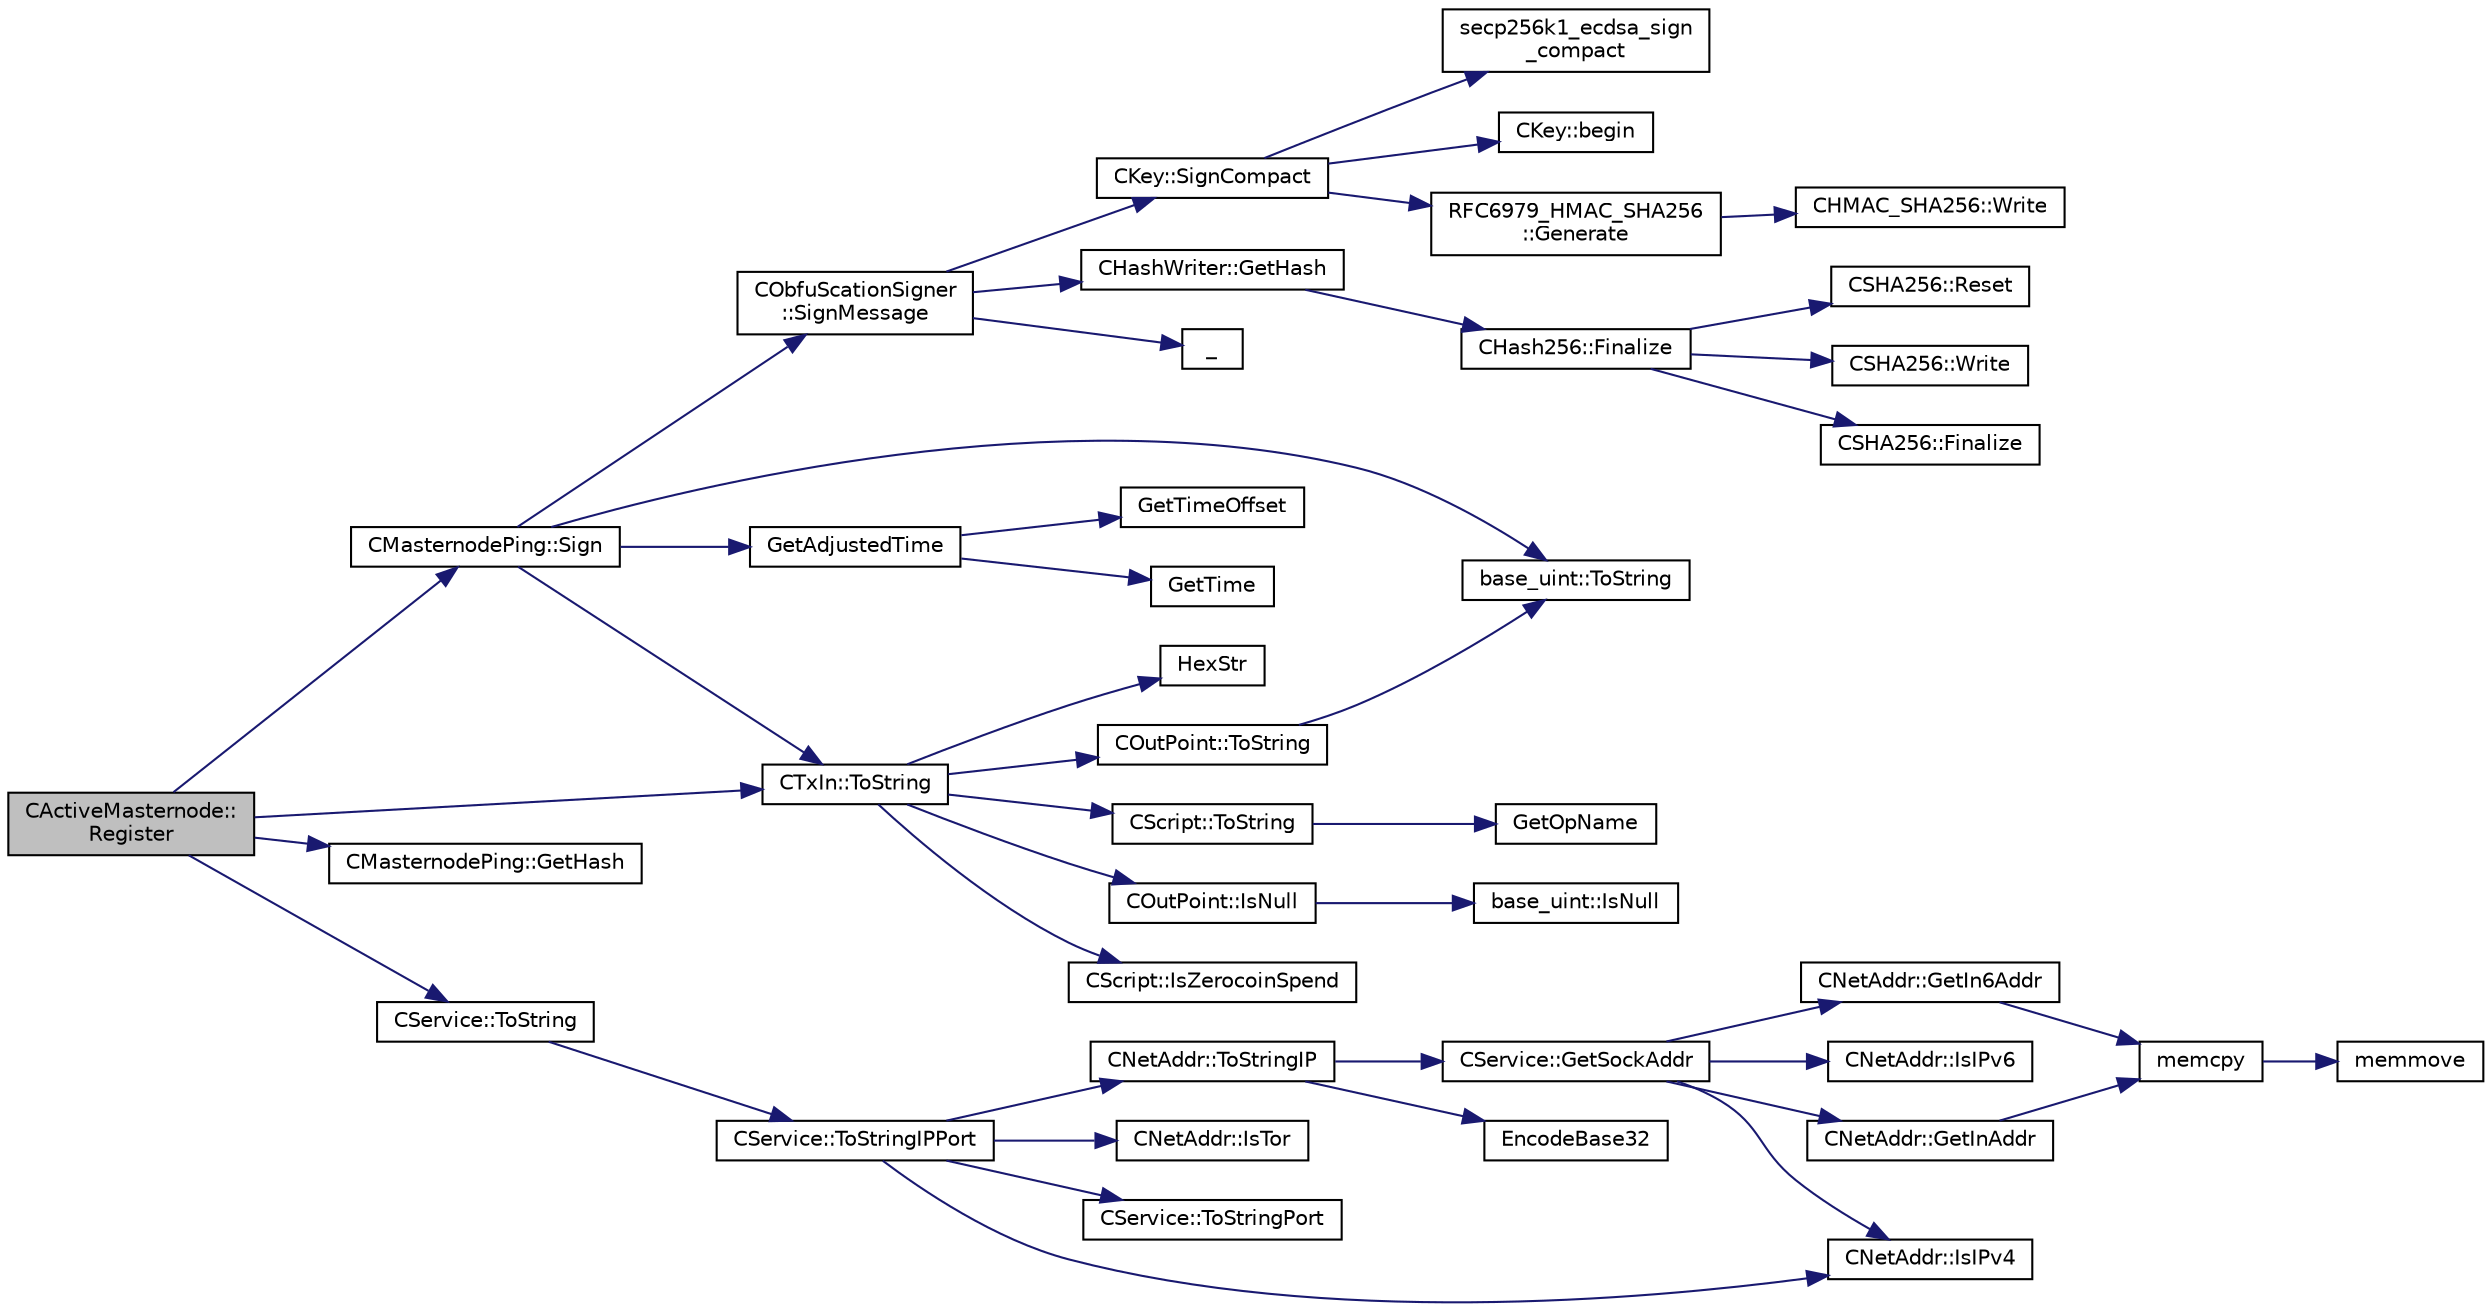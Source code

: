 digraph "CActiveMasternode::Register"
{
  edge [fontname="Helvetica",fontsize="10",labelfontname="Helvetica",labelfontsize="10"];
  node [fontname="Helvetica",fontsize="10",shape=record];
  rankdir="LR";
  Node267 [label="CActiveMasternode::\lRegister",height=0.2,width=0.4,color="black", fillcolor="grey75", style="filled", fontcolor="black"];
  Node267 -> Node268 [color="midnightblue",fontsize="10",style="solid",fontname="Helvetica"];
  Node268 [label="CMasternodePing::Sign",height=0.2,width=0.4,color="black", fillcolor="white", style="filled",URL="$class_c_masternode_ping.html#afa3eb82ae9457cc135089d83ae7719ea"];
  Node268 -> Node269 [color="midnightblue",fontsize="10",style="solid",fontname="Helvetica"];
  Node269 [label="GetAdjustedTime",height=0.2,width=0.4,color="black", fillcolor="white", style="filled",URL="$timedata_8cpp.html#a09f81b9c7650f898cf3cf305b87547e6"];
  Node269 -> Node270 [color="midnightblue",fontsize="10",style="solid",fontname="Helvetica"];
  Node270 [label="GetTime",height=0.2,width=0.4,color="black", fillcolor="white", style="filled",URL="$utiltime_8cpp.html#a46fac5fba8ba905b5f9acb364f5d8c6f",tooltip="For unit testing. "];
  Node269 -> Node271 [color="midnightblue",fontsize="10",style="solid",fontname="Helvetica"];
  Node271 [label="GetTimeOffset",height=0.2,width=0.4,color="black", fillcolor="white", style="filled",URL="$timedata_8cpp.html#a50ca5344c75631267633f15cfe5e983e",tooltip="\"Never go to sea with two chronometers; take one or three.\" Our three time sources are: ..."];
  Node268 -> Node272 [color="midnightblue",fontsize="10",style="solid",fontname="Helvetica"];
  Node272 [label="CTxIn::ToString",height=0.2,width=0.4,color="black", fillcolor="white", style="filled",URL="$class_c_tx_in.html#a9f3dcba8a979ca7007448f8ad1d3c4c1"];
  Node272 -> Node273 [color="midnightblue",fontsize="10",style="solid",fontname="Helvetica"];
  Node273 [label="COutPoint::ToString",height=0.2,width=0.4,color="black", fillcolor="white", style="filled",URL="$class_c_out_point.html#ab0026adab6a1098cf00de05c872fbb5d"];
  Node273 -> Node274 [color="midnightblue",fontsize="10",style="solid",fontname="Helvetica"];
  Node274 [label="base_uint::ToString",height=0.2,width=0.4,color="black", fillcolor="white", style="filled",URL="$classbase__uint.html#acccba4d9d51a0c36261718ca0cbb293b"];
  Node272 -> Node275 [color="midnightblue",fontsize="10",style="solid",fontname="Helvetica"];
  Node275 [label="COutPoint::IsNull",height=0.2,width=0.4,color="black", fillcolor="white", style="filled",URL="$class_c_out_point.html#ae1516581fa2234556761f04af3a207a6"];
  Node275 -> Node276 [color="midnightblue",fontsize="10",style="solid",fontname="Helvetica"];
  Node276 [label="base_uint::IsNull",height=0.2,width=0.4,color="black", fillcolor="white", style="filled",URL="$classbase__uint.html#a5b67cea01e9219160fe251053adc7cc7"];
  Node272 -> Node277 [color="midnightblue",fontsize="10",style="solid",fontname="Helvetica"];
  Node277 [label="CScript::IsZerocoinSpend",height=0.2,width=0.4,color="black", fillcolor="white", style="filled",URL="$class_c_script.html#a84914a83542deece42dda7b22b043c1f"];
  Node272 -> Node278 [color="midnightblue",fontsize="10",style="solid",fontname="Helvetica"];
  Node278 [label="HexStr",height=0.2,width=0.4,color="black", fillcolor="white", style="filled",URL="$utilstrencodings_8h.html#ace13a819ca4e98c22847d26b3b357e75"];
  Node272 -> Node279 [color="midnightblue",fontsize="10",style="solid",fontname="Helvetica"];
  Node279 [label="CScript::ToString",height=0.2,width=0.4,color="black", fillcolor="white", style="filled",URL="$class_c_script.html#a05fe53ab8fc6a217036bb0d6d7f5d706"];
  Node279 -> Node280 [color="midnightblue",fontsize="10",style="solid",fontname="Helvetica"];
  Node280 [label="GetOpName",height=0.2,width=0.4,color="black", fillcolor="white", style="filled",URL="$script_8cpp.html#a573587022d52d3542eb6fbf5a1190489"];
  Node268 -> Node274 [color="midnightblue",fontsize="10",style="solid",fontname="Helvetica"];
  Node268 -> Node281 [color="midnightblue",fontsize="10",style="solid",fontname="Helvetica"];
  Node281 [label="CObfuScationSigner\l::SignMessage",height=0.2,width=0.4,color="black", fillcolor="white", style="filled",URL="$class_c_obfu_scation_signer.html#a004eab16d18045b42d51037eab817585",tooltip="Sign the message, returns true if successful. "];
  Node281 -> Node282 [color="midnightblue",fontsize="10",style="solid",fontname="Helvetica"];
  Node282 [label="CKey::SignCompact",height=0.2,width=0.4,color="black", fillcolor="white", style="filled",URL="$class_c_key.html#afe77d80889aa68e92e6882e75424cfb8",tooltip="Create a compact signature (65 bytes), which allows reconstructing the used public key..."];
  Node282 -> Node283 [color="midnightblue",fontsize="10",style="solid",fontname="Helvetica"];
  Node283 [label="CKey::begin",height=0.2,width=0.4,color="black", fillcolor="white", style="filled",URL="$class_c_key.html#ab8dee0ad9d933304a22284ee40040847"];
  Node282 -> Node284 [color="midnightblue",fontsize="10",style="solid",fontname="Helvetica"];
  Node284 [label="RFC6979_HMAC_SHA256\l::Generate",height=0.2,width=0.4,color="black", fillcolor="white", style="filled",URL="$class_r_f_c6979___h_m_a_c___s_h_a256.html#a9f841d552097f528631538e9939e0f70",tooltip="Generate a byte array. "];
  Node284 -> Node285 [color="midnightblue",fontsize="10",style="solid",fontname="Helvetica"];
  Node285 [label="CHMAC_SHA256::Write",height=0.2,width=0.4,color="black", fillcolor="white", style="filled",URL="$class_c_h_m_a_c___s_h_a256.html#a24ac9cf00e60d8028ab79df4aed984ff"];
  Node282 -> Node286 [color="midnightblue",fontsize="10",style="solid",fontname="Helvetica"];
  Node286 [label="secp256k1_ecdsa_sign\l_compact",height=0.2,width=0.4,color="black", fillcolor="white", style="filled",URL="$secp256k1_8h.html#a8f0ebc259cc949ae9b231665dfd5c004",tooltip="Create a compact ECDSA signature (64 byte + recovery id). "];
  Node281 -> Node287 [color="midnightblue",fontsize="10",style="solid",fontname="Helvetica"];
  Node287 [label="CHashWriter::GetHash",height=0.2,width=0.4,color="black", fillcolor="white", style="filled",URL="$class_c_hash_writer.html#ae94a937211502eabf19477630090093a"];
  Node287 -> Node288 [color="midnightblue",fontsize="10",style="solid",fontname="Helvetica"];
  Node288 [label="CHash256::Finalize",height=0.2,width=0.4,color="black", fillcolor="white", style="filled",URL="$class_c_hash256.html#aa8a70c1b7cf24ce7d00240a1131cf4e7"];
  Node288 -> Node289 [color="midnightblue",fontsize="10",style="solid",fontname="Helvetica"];
  Node289 [label="CSHA256::Finalize",height=0.2,width=0.4,color="black", fillcolor="white", style="filled",URL="$class_c_s_h_a256.html#a4259230be0caefa590bc324fc12b9b90"];
  Node288 -> Node290 [color="midnightblue",fontsize="10",style="solid",fontname="Helvetica"];
  Node290 [label="CSHA256::Reset",height=0.2,width=0.4,color="black", fillcolor="white", style="filled",URL="$class_c_s_h_a256.html#a2122395dd5604990eaa0077b43a0e8d4"];
  Node288 -> Node291 [color="midnightblue",fontsize="10",style="solid",fontname="Helvetica"];
  Node291 [label="CSHA256::Write",height=0.2,width=0.4,color="black", fillcolor="white", style="filled",URL="$class_c_s_h_a256.html#a9d7de520a562655da85349372820c883"];
  Node281 -> Node292 [color="midnightblue",fontsize="10",style="solid",fontname="Helvetica"];
  Node292 [label="_",height=0.2,width=0.4,color="black", fillcolor="white", style="filled",URL="$ui__interface_8h.html#aad133bb6103b53cebf03fd01e2f11ba1",tooltip="Translation function: Call Translate signal on UI interface, which returns a boost::optional result..."];
  Node267 -> Node272 [color="midnightblue",fontsize="10",style="solid",fontname="Helvetica"];
  Node267 -> Node293 [color="midnightblue",fontsize="10",style="solid",fontname="Helvetica"];
  Node293 [label="CMasternodePing::GetHash",height=0.2,width=0.4,color="black", fillcolor="white", style="filled",URL="$class_c_masternode_ping.html#a3aff56c6fc3ff76363d4e527db6a812e"];
  Node267 -> Node294 [color="midnightblue",fontsize="10",style="solid",fontname="Helvetica"];
  Node294 [label="CService::ToString",height=0.2,width=0.4,color="black", fillcolor="white", style="filled",URL="$class_c_service.html#a225473158bc07c87a6a862160d73cfea"];
  Node294 -> Node295 [color="midnightblue",fontsize="10",style="solid",fontname="Helvetica"];
  Node295 [label="CService::ToStringIPPort",height=0.2,width=0.4,color="black", fillcolor="white", style="filled",URL="$class_c_service.html#a224204c838b12eeb49ca7eabe6f75004"];
  Node295 -> Node296 [color="midnightblue",fontsize="10",style="solid",fontname="Helvetica"];
  Node296 [label="CNetAddr::IsIPv4",height=0.2,width=0.4,color="black", fillcolor="white", style="filled",URL="$class_c_net_addr.html#a7021b79e9a33c342b68db09dbb6c2293"];
  Node295 -> Node297 [color="midnightblue",fontsize="10",style="solid",fontname="Helvetica"];
  Node297 [label="CNetAddr::IsTor",height=0.2,width=0.4,color="black", fillcolor="white", style="filled",URL="$class_c_net_addr.html#a4db37b4997ff3b8c57959f2aa915a9a3"];
  Node295 -> Node298 [color="midnightblue",fontsize="10",style="solid",fontname="Helvetica"];
  Node298 [label="CNetAddr::ToStringIP",height=0.2,width=0.4,color="black", fillcolor="white", style="filled",URL="$class_c_net_addr.html#a0c8d9b5ed3824546ff4dccca3b28b073"];
  Node298 -> Node299 [color="midnightblue",fontsize="10",style="solid",fontname="Helvetica"];
  Node299 [label="EncodeBase32",height=0.2,width=0.4,color="black", fillcolor="white", style="filled",URL="$utilstrencodings_8cpp.html#a71aa75e646de8a10971f887bc71d9a75"];
  Node298 -> Node300 [color="midnightblue",fontsize="10",style="solid",fontname="Helvetica"];
  Node300 [label="CService::GetSockAddr",height=0.2,width=0.4,color="black", fillcolor="white", style="filled",URL="$class_c_service.html#ac4c6d655fab3af40937f0b0c65581745"];
  Node300 -> Node296 [color="midnightblue",fontsize="10",style="solid",fontname="Helvetica"];
  Node300 -> Node301 [color="midnightblue",fontsize="10",style="solid",fontname="Helvetica"];
  Node301 [label="CNetAddr::GetInAddr",height=0.2,width=0.4,color="black", fillcolor="white", style="filled",URL="$class_c_net_addr.html#a4f73432c55d4acb6b9e4c54833eefea6"];
  Node301 -> Node302 [color="midnightblue",fontsize="10",style="solid",fontname="Helvetica"];
  Node302 [label="memcpy",height=0.2,width=0.4,color="black", fillcolor="white", style="filled",URL="$glibc__compat_8cpp.html#a0f46826ab0466591e136db24394923cf"];
  Node302 -> Node303 [color="midnightblue",fontsize="10",style="solid",fontname="Helvetica"];
  Node303 [label="memmove",height=0.2,width=0.4,color="black", fillcolor="white", style="filled",URL="$glibc__compat_8cpp.html#a9778d49e9029dd75bc53ecbbf9f5e9a1"];
  Node300 -> Node304 [color="midnightblue",fontsize="10",style="solid",fontname="Helvetica"];
  Node304 [label="CNetAddr::IsIPv6",height=0.2,width=0.4,color="black", fillcolor="white", style="filled",URL="$class_c_net_addr.html#aad5f7a372c56ccf4d773f728b6b46e18"];
  Node300 -> Node305 [color="midnightblue",fontsize="10",style="solid",fontname="Helvetica"];
  Node305 [label="CNetAddr::GetIn6Addr",height=0.2,width=0.4,color="black", fillcolor="white", style="filled",URL="$class_c_net_addr.html#a3616012f94b27148e5b8e27d943d4884"];
  Node305 -> Node302 [color="midnightblue",fontsize="10",style="solid",fontname="Helvetica"];
  Node295 -> Node306 [color="midnightblue",fontsize="10",style="solid",fontname="Helvetica"];
  Node306 [label="CService::ToStringPort",height=0.2,width=0.4,color="black", fillcolor="white", style="filled",URL="$class_c_service.html#a95d6f24b6a613fca24734ba4e38ef3dc"];
}
